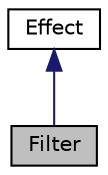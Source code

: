digraph "Filter"
{
 // LATEX_PDF_SIZE
  edge [fontname="Helvetica",fontsize="10",labelfontname="Helvetica",labelfontsize="10"];
  node [fontname="Helvetica",fontsize="10",shape=record];
  Node1 [label="Filter",height=0.2,width=0.4,color="black", fillcolor="grey75", style="filled", fontcolor="black",tooltip="Generic filter class that applies given filter kernel as a convolution to input matrix."];
  Node2 -> Node1 [dir="back",color="midnightblue",fontsize="10",style="solid"];
  Node2 [label="Effect",height=0.2,width=0.4,color="black", fillcolor="white", style="filled",URL="$classEffect.html",tooltip=" "];
}
